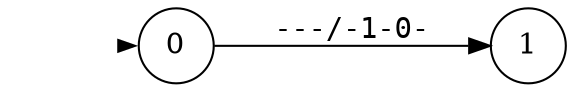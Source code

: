 digraph""{graph[rankdir=LR,ranksep=0.8,nodesep=0.2];node[shape=circle];edge[fontname=mono];init[shape=point,style=invis];0[label="0"];1[label="1"];init->0[penwidth=0,tooltip="initialstate"];0->1[label="---/-1-0-\l",labeltooltip="&#8868;/deliver_medicine&#8743;&#172;give_med&#10;"];}